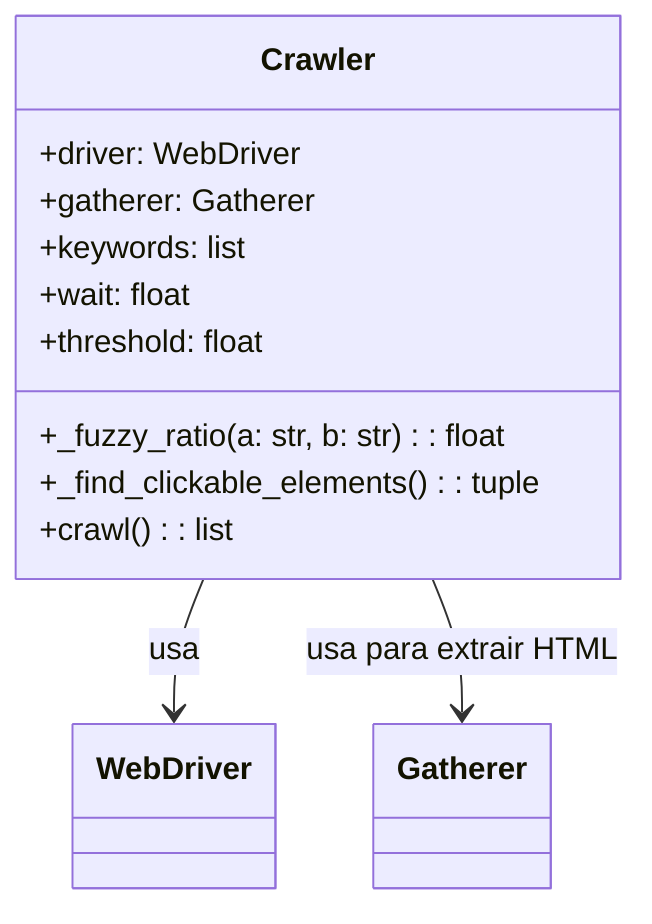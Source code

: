 classDiagram
    class Crawler {
        +driver: WebDriver
        +gatherer: Gatherer
        +keywords: list
        +wait: float
        +threshold: float
        +_fuzzy_ratio(a: str, b: str): float
        +_find_clickable_elements(): tuple
        +crawl(): list
    }

    Crawler --> WebDriver : usa
    Crawler --> Gatherer : usa para extrair HTML
